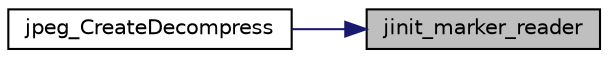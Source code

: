 digraph "jinit_marker_reader"
{
 // LATEX_PDF_SIZE
  bgcolor="transparent";
  edge [fontname="Helvetica",fontsize="10",labelfontname="Helvetica",labelfontsize="10"];
  node [fontname="Helvetica",fontsize="10",shape=record];
  rankdir="RL";
  Node88 [label="jinit_marker_reader",height=0.2,width=0.4,color="black", fillcolor="grey75", style="filled", fontcolor="black",tooltip=" "];
  Node88 -> Node89 [dir="back",color="midnightblue",fontsize="10",style="solid"];
  Node89 [label="jpeg_CreateDecompress",height=0.2,width=0.4,color="black",URL="$jdapimin_8c.html#a02b5c7eb58970a07cae85ffdcda9085d",tooltip=" "];
}
